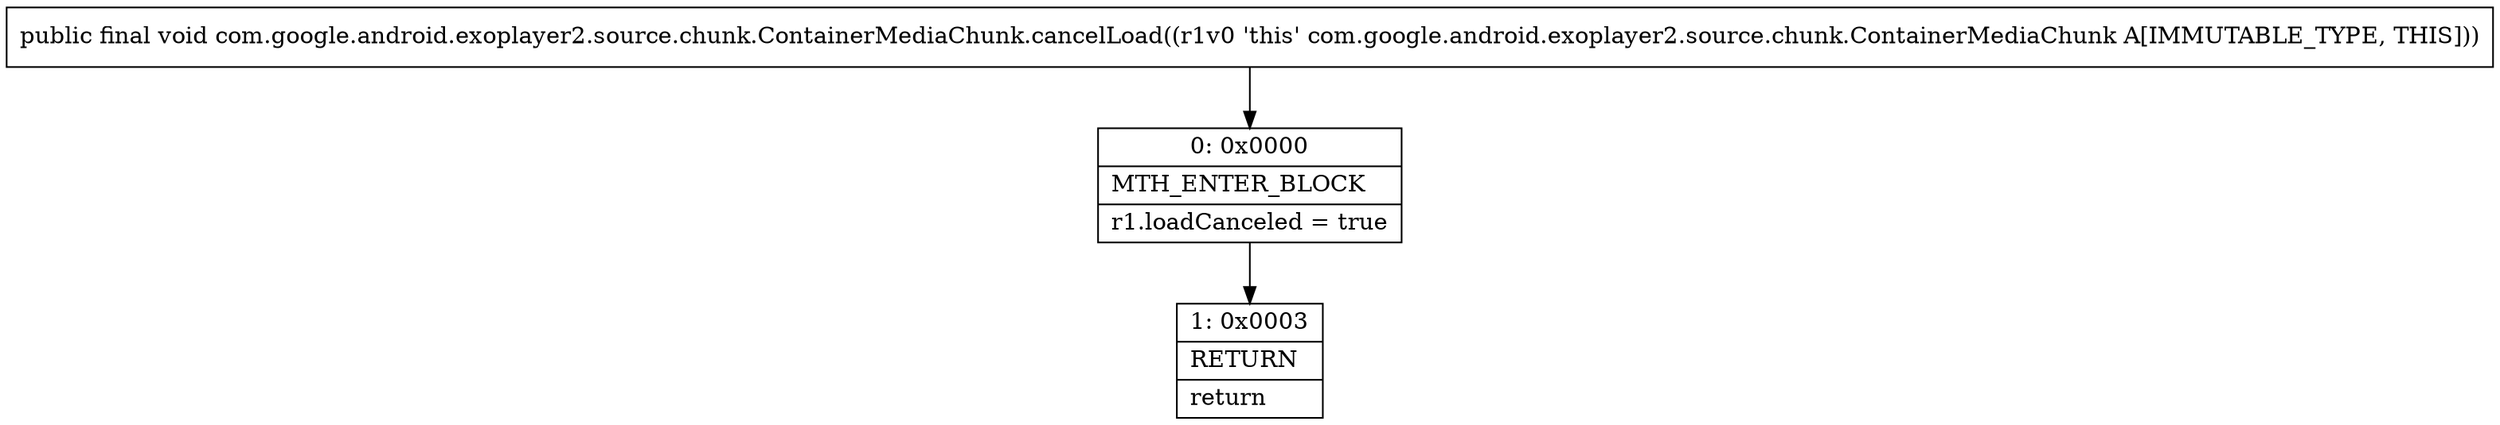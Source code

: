 digraph "CFG forcom.google.android.exoplayer2.source.chunk.ContainerMediaChunk.cancelLoad()V" {
Node_0 [shape=record,label="{0\:\ 0x0000|MTH_ENTER_BLOCK\l|r1.loadCanceled = true\l}"];
Node_1 [shape=record,label="{1\:\ 0x0003|RETURN\l|return\l}"];
MethodNode[shape=record,label="{public final void com.google.android.exoplayer2.source.chunk.ContainerMediaChunk.cancelLoad((r1v0 'this' com.google.android.exoplayer2.source.chunk.ContainerMediaChunk A[IMMUTABLE_TYPE, THIS])) }"];
MethodNode -> Node_0;
Node_0 -> Node_1;
}

